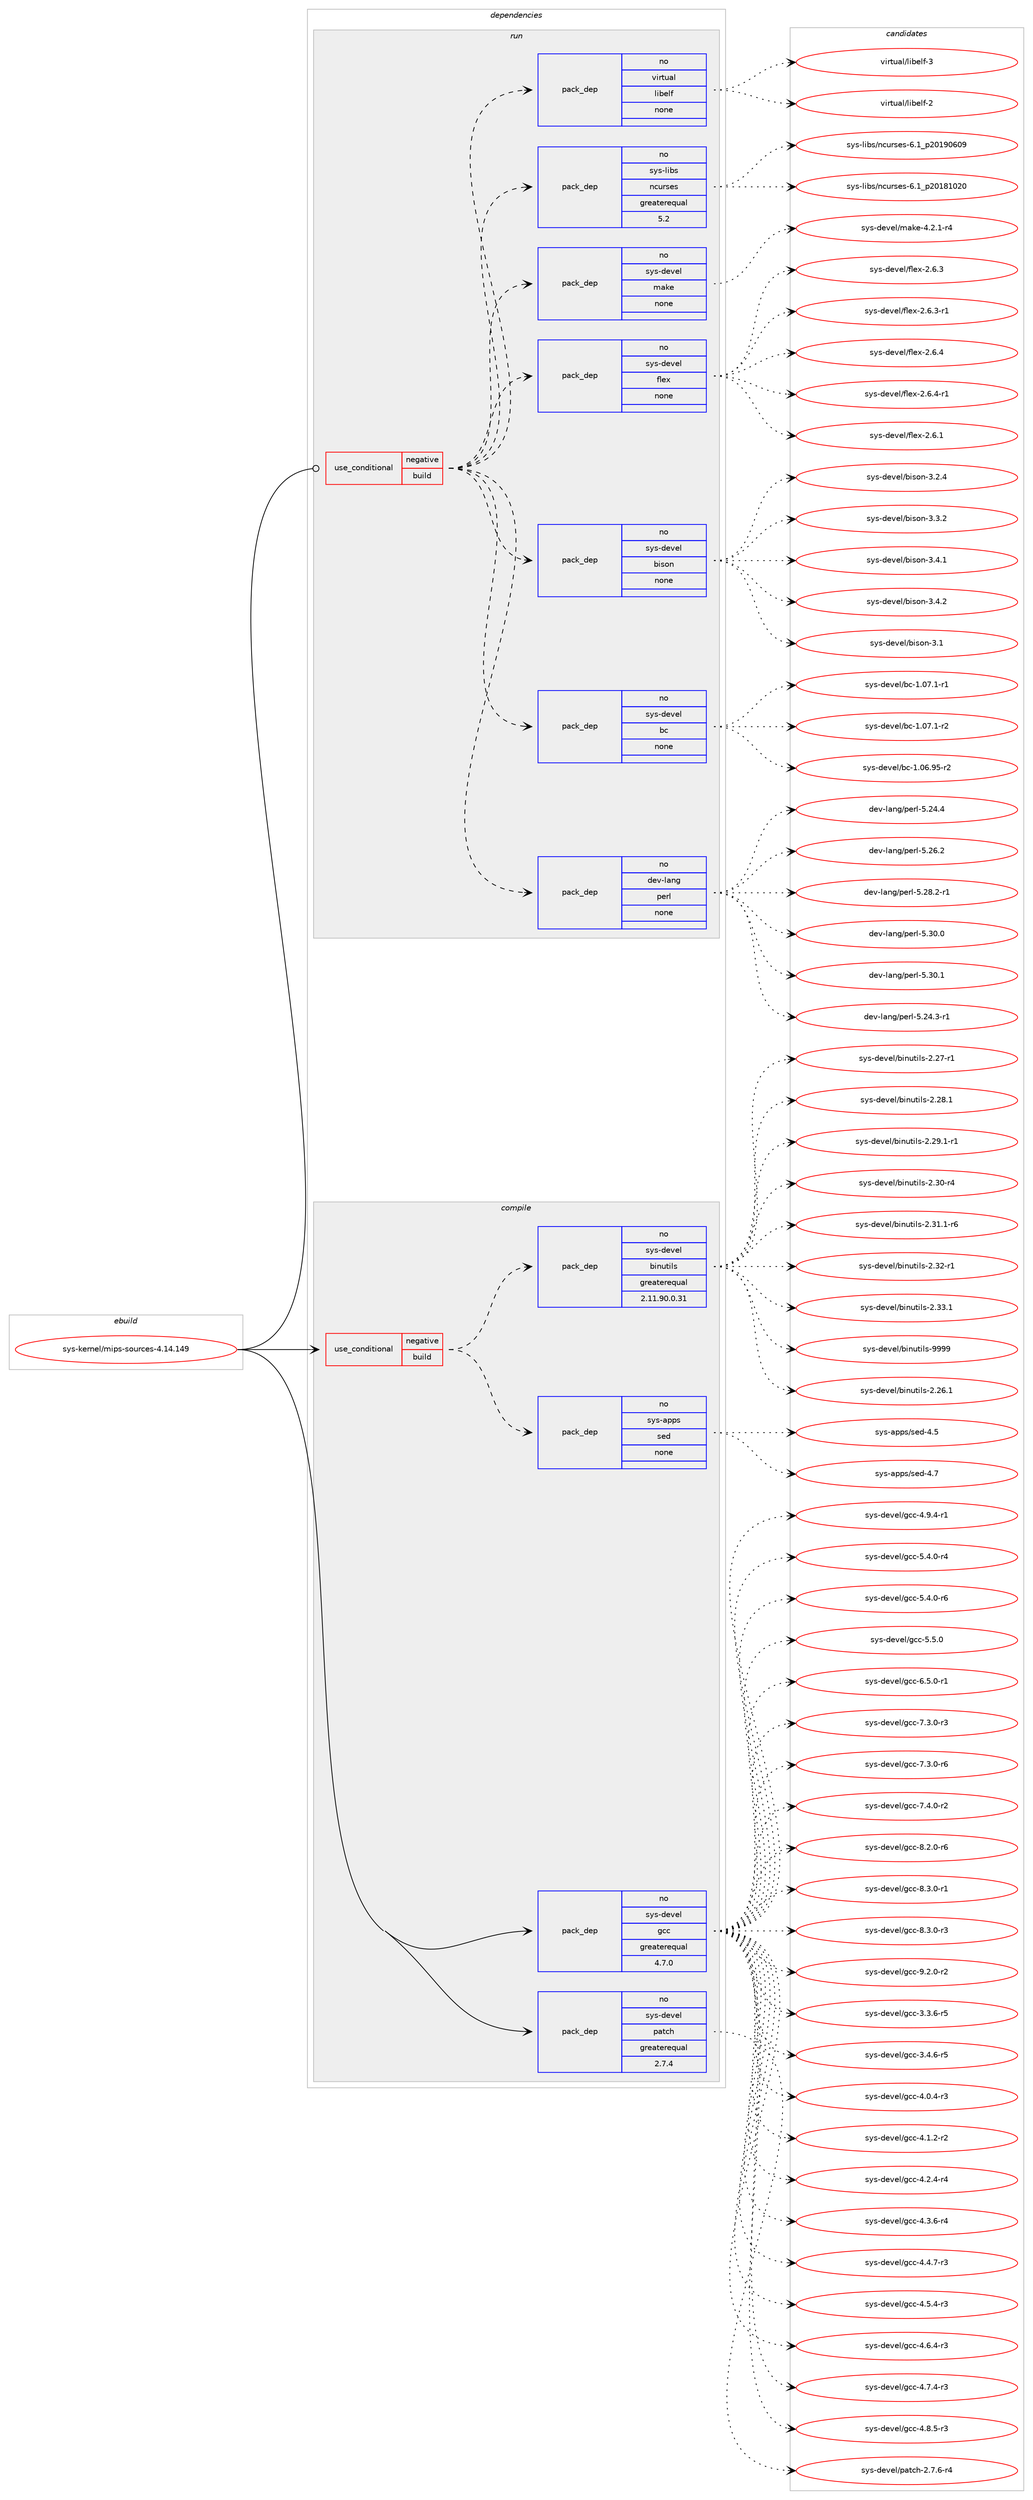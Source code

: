 digraph prolog {

# *************
# Graph options
# *************

newrank=true;
concentrate=true;
compound=true;
graph [rankdir=LR,fontname=Helvetica,fontsize=10,ranksep=1.5];#, ranksep=2.5, nodesep=0.2];
edge  [arrowhead=vee];
node  [fontname=Helvetica,fontsize=10];

# **********
# The ebuild
# **********

subgraph cluster_leftcol {
color=gray;
rank=same;
label=<<i>ebuild</i>>;
id [label="sys-kernel/mips-sources-4.14.149", color=red, width=4, href="../sys-kernel/mips-sources-4.14.149.svg"];
}

# ****************
# The dependencies
# ****************

subgraph cluster_midcol {
color=gray;
label=<<i>dependencies</i>>;
subgraph cluster_compile {
fillcolor="#eeeeee";
style=filled;
label=<<i>compile</i>>;
subgraph cond215113 {
dependency895604 [label=<<TABLE BORDER="0" CELLBORDER="1" CELLSPACING="0" CELLPADDING="4"><TR><TD ROWSPAN="3" CELLPADDING="10">use_conditional</TD></TR><TR><TD>negative</TD></TR><TR><TD>build</TD></TR></TABLE>>, shape=none, color=red];
subgraph pack664791 {
dependency895605 [label=<<TABLE BORDER="0" CELLBORDER="1" CELLSPACING="0" CELLPADDING="4" WIDTH="220"><TR><TD ROWSPAN="6" CELLPADDING="30">pack_dep</TD></TR><TR><TD WIDTH="110">no</TD></TR><TR><TD>sys-apps</TD></TR><TR><TD>sed</TD></TR><TR><TD>none</TD></TR><TR><TD></TD></TR></TABLE>>, shape=none, color=blue];
}
dependency895604:e -> dependency895605:w [weight=20,style="dashed",arrowhead="vee"];
subgraph pack664792 {
dependency895606 [label=<<TABLE BORDER="0" CELLBORDER="1" CELLSPACING="0" CELLPADDING="4" WIDTH="220"><TR><TD ROWSPAN="6" CELLPADDING="30">pack_dep</TD></TR><TR><TD WIDTH="110">no</TD></TR><TR><TD>sys-devel</TD></TR><TR><TD>binutils</TD></TR><TR><TD>greaterequal</TD></TR><TR><TD>2.11.90.0.31</TD></TR></TABLE>>, shape=none, color=blue];
}
dependency895604:e -> dependency895606:w [weight=20,style="dashed",arrowhead="vee"];
}
id:e -> dependency895604:w [weight=20,style="solid",arrowhead="vee"];
subgraph pack664793 {
dependency895607 [label=<<TABLE BORDER="0" CELLBORDER="1" CELLSPACING="0" CELLPADDING="4" WIDTH="220"><TR><TD ROWSPAN="6" CELLPADDING="30">pack_dep</TD></TR><TR><TD WIDTH="110">no</TD></TR><TR><TD>sys-devel</TD></TR><TR><TD>gcc</TD></TR><TR><TD>greaterequal</TD></TR><TR><TD>4.7.0</TD></TR></TABLE>>, shape=none, color=blue];
}
id:e -> dependency895607:w [weight=20,style="solid",arrowhead="vee"];
subgraph pack664794 {
dependency895608 [label=<<TABLE BORDER="0" CELLBORDER="1" CELLSPACING="0" CELLPADDING="4" WIDTH="220"><TR><TD ROWSPAN="6" CELLPADDING="30">pack_dep</TD></TR><TR><TD WIDTH="110">no</TD></TR><TR><TD>sys-devel</TD></TR><TR><TD>patch</TD></TR><TR><TD>greaterequal</TD></TR><TR><TD>2.7.4</TD></TR></TABLE>>, shape=none, color=blue];
}
id:e -> dependency895608:w [weight=20,style="solid",arrowhead="vee"];
}
subgraph cluster_compileandrun {
fillcolor="#eeeeee";
style=filled;
label=<<i>compile and run</i>>;
}
subgraph cluster_run {
fillcolor="#eeeeee";
style=filled;
label=<<i>run</i>>;
subgraph cond215114 {
dependency895609 [label=<<TABLE BORDER="0" CELLBORDER="1" CELLSPACING="0" CELLPADDING="4"><TR><TD ROWSPAN="3" CELLPADDING="10">use_conditional</TD></TR><TR><TD>negative</TD></TR><TR><TD>build</TD></TR></TABLE>>, shape=none, color=red];
subgraph pack664795 {
dependency895610 [label=<<TABLE BORDER="0" CELLBORDER="1" CELLSPACING="0" CELLPADDING="4" WIDTH="220"><TR><TD ROWSPAN="6" CELLPADDING="30">pack_dep</TD></TR><TR><TD WIDTH="110">no</TD></TR><TR><TD>dev-lang</TD></TR><TR><TD>perl</TD></TR><TR><TD>none</TD></TR><TR><TD></TD></TR></TABLE>>, shape=none, color=blue];
}
dependency895609:e -> dependency895610:w [weight=20,style="dashed",arrowhead="vee"];
subgraph pack664796 {
dependency895611 [label=<<TABLE BORDER="0" CELLBORDER="1" CELLSPACING="0" CELLPADDING="4" WIDTH="220"><TR><TD ROWSPAN="6" CELLPADDING="30">pack_dep</TD></TR><TR><TD WIDTH="110">no</TD></TR><TR><TD>sys-devel</TD></TR><TR><TD>bc</TD></TR><TR><TD>none</TD></TR><TR><TD></TD></TR></TABLE>>, shape=none, color=blue];
}
dependency895609:e -> dependency895611:w [weight=20,style="dashed",arrowhead="vee"];
subgraph pack664797 {
dependency895612 [label=<<TABLE BORDER="0" CELLBORDER="1" CELLSPACING="0" CELLPADDING="4" WIDTH="220"><TR><TD ROWSPAN="6" CELLPADDING="30">pack_dep</TD></TR><TR><TD WIDTH="110">no</TD></TR><TR><TD>sys-devel</TD></TR><TR><TD>bison</TD></TR><TR><TD>none</TD></TR><TR><TD></TD></TR></TABLE>>, shape=none, color=blue];
}
dependency895609:e -> dependency895612:w [weight=20,style="dashed",arrowhead="vee"];
subgraph pack664798 {
dependency895613 [label=<<TABLE BORDER="0" CELLBORDER="1" CELLSPACING="0" CELLPADDING="4" WIDTH="220"><TR><TD ROWSPAN="6" CELLPADDING="30">pack_dep</TD></TR><TR><TD WIDTH="110">no</TD></TR><TR><TD>sys-devel</TD></TR><TR><TD>flex</TD></TR><TR><TD>none</TD></TR><TR><TD></TD></TR></TABLE>>, shape=none, color=blue];
}
dependency895609:e -> dependency895613:w [weight=20,style="dashed",arrowhead="vee"];
subgraph pack664799 {
dependency895614 [label=<<TABLE BORDER="0" CELLBORDER="1" CELLSPACING="0" CELLPADDING="4" WIDTH="220"><TR><TD ROWSPAN="6" CELLPADDING="30">pack_dep</TD></TR><TR><TD WIDTH="110">no</TD></TR><TR><TD>sys-devel</TD></TR><TR><TD>make</TD></TR><TR><TD>none</TD></TR><TR><TD></TD></TR></TABLE>>, shape=none, color=blue];
}
dependency895609:e -> dependency895614:w [weight=20,style="dashed",arrowhead="vee"];
subgraph pack664800 {
dependency895615 [label=<<TABLE BORDER="0" CELLBORDER="1" CELLSPACING="0" CELLPADDING="4" WIDTH="220"><TR><TD ROWSPAN="6" CELLPADDING="30">pack_dep</TD></TR><TR><TD WIDTH="110">no</TD></TR><TR><TD>sys-libs</TD></TR><TR><TD>ncurses</TD></TR><TR><TD>greaterequal</TD></TR><TR><TD>5.2</TD></TR></TABLE>>, shape=none, color=blue];
}
dependency895609:e -> dependency895615:w [weight=20,style="dashed",arrowhead="vee"];
subgraph pack664801 {
dependency895616 [label=<<TABLE BORDER="0" CELLBORDER="1" CELLSPACING="0" CELLPADDING="4" WIDTH="220"><TR><TD ROWSPAN="6" CELLPADDING="30">pack_dep</TD></TR><TR><TD WIDTH="110">no</TD></TR><TR><TD>virtual</TD></TR><TR><TD>libelf</TD></TR><TR><TD>none</TD></TR><TR><TD></TD></TR></TABLE>>, shape=none, color=blue];
}
dependency895609:e -> dependency895616:w [weight=20,style="dashed",arrowhead="vee"];
}
id:e -> dependency895609:w [weight=20,style="solid",arrowhead="odot"];
}
}

# **************
# The candidates
# **************

subgraph cluster_choices {
rank=same;
color=gray;
label=<<i>candidates</i>>;

subgraph choice664791 {
color=black;
nodesep=1;
choice11512111545971121121154711510110045524653 [label="sys-apps/sed-4.5", color=red, width=4,href="../sys-apps/sed-4.5.svg"];
choice11512111545971121121154711510110045524655 [label="sys-apps/sed-4.7", color=red, width=4,href="../sys-apps/sed-4.7.svg"];
dependency895605:e -> choice11512111545971121121154711510110045524653:w [style=dotted,weight="100"];
dependency895605:e -> choice11512111545971121121154711510110045524655:w [style=dotted,weight="100"];
}
subgraph choice664792 {
color=black;
nodesep=1;
choice11512111545100101118101108479810511011711610510811545504650544649 [label="sys-devel/binutils-2.26.1", color=red, width=4,href="../sys-devel/binutils-2.26.1.svg"];
choice11512111545100101118101108479810511011711610510811545504650554511449 [label="sys-devel/binutils-2.27-r1", color=red, width=4,href="../sys-devel/binutils-2.27-r1.svg"];
choice11512111545100101118101108479810511011711610510811545504650564649 [label="sys-devel/binutils-2.28.1", color=red, width=4,href="../sys-devel/binutils-2.28.1.svg"];
choice115121115451001011181011084798105110117116105108115455046505746494511449 [label="sys-devel/binutils-2.29.1-r1", color=red, width=4,href="../sys-devel/binutils-2.29.1-r1.svg"];
choice11512111545100101118101108479810511011711610510811545504651484511452 [label="sys-devel/binutils-2.30-r4", color=red, width=4,href="../sys-devel/binutils-2.30-r4.svg"];
choice115121115451001011181011084798105110117116105108115455046514946494511454 [label="sys-devel/binutils-2.31.1-r6", color=red, width=4,href="../sys-devel/binutils-2.31.1-r6.svg"];
choice11512111545100101118101108479810511011711610510811545504651504511449 [label="sys-devel/binutils-2.32-r1", color=red, width=4,href="../sys-devel/binutils-2.32-r1.svg"];
choice11512111545100101118101108479810511011711610510811545504651514649 [label="sys-devel/binutils-2.33.1", color=red, width=4,href="../sys-devel/binutils-2.33.1.svg"];
choice1151211154510010111810110847981051101171161051081154557575757 [label="sys-devel/binutils-9999", color=red, width=4,href="../sys-devel/binutils-9999.svg"];
dependency895606:e -> choice11512111545100101118101108479810511011711610510811545504650544649:w [style=dotted,weight="100"];
dependency895606:e -> choice11512111545100101118101108479810511011711610510811545504650554511449:w [style=dotted,weight="100"];
dependency895606:e -> choice11512111545100101118101108479810511011711610510811545504650564649:w [style=dotted,weight="100"];
dependency895606:e -> choice115121115451001011181011084798105110117116105108115455046505746494511449:w [style=dotted,weight="100"];
dependency895606:e -> choice11512111545100101118101108479810511011711610510811545504651484511452:w [style=dotted,weight="100"];
dependency895606:e -> choice115121115451001011181011084798105110117116105108115455046514946494511454:w [style=dotted,weight="100"];
dependency895606:e -> choice11512111545100101118101108479810511011711610510811545504651504511449:w [style=dotted,weight="100"];
dependency895606:e -> choice11512111545100101118101108479810511011711610510811545504651514649:w [style=dotted,weight="100"];
dependency895606:e -> choice1151211154510010111810110847981051101171161051081154557575757:w [style=dotted,weight="100"];
}
subgraph choice664793 {
color=black;
nodesep=1;
choice115121115451001011181011084710399994551465146544511453 [label="sys-devel/gcc-3.3.6-r5", color=red, width=4,href="../sys-devel/gcc-3.3.6-r5.svg"];
choice115121115451001011181011084710399994551465246544511453 [label="sys-devel/gcc-3.4.6-r5", color=red, width=4,href="../sys-devel/gcc-3.4.6-r5.svg"];
choice115121115451001011181011084710399994552464846524511451 [label="sys-devel/gcc-4.0.4-r3", color=red, width=4,href="../sys-devel/gcc-4.0.4-r3.svg"];
choice115121115451001011181011084710399994552464946504511450 [label="sys-devel/gcc-4.1.2-r2", color=red, width=4,href="../sys-devel/gcc-4.1.2-r2.svg"];
choice115121115451001011181011084710399994552465046524511452 [label="sys-devel/gcc-4.2.4-r4", color=red, width=4,href="../sys-devel/gcc-4.2.4-r4.svg"];
choice115121115451001011181011084710399994552465146544511452 [label="sys-devel/gcc-4.3.6-r4", color=red, width=4,href="../sys-devel/gcc-4.3.6-r4.svg"];
choice115121115451001011181011084710399994552465246554511451 [label="sys-devel/gcc-4.4.7-r3", color=red, width=4,href="../sys-devel/gcc-4.4.7-r3.svg"];
choice115121115451001011181011084710399994552465346524511451 [label="sys-devel/gcc-4.5.4-r3", color=red, width=4,href="../sys-devel/gcc-4.5.4-r3.svg"];
choice115121115451001011181011084710399994552465446524511451 [label="sys-devel/gcc-4.6.4-r3", color=red, width=4,href="../sys-devel/gcc-4.6.4-r3.svg"];
choice115121115451001011181011084710399994552465546524511451 [label="sys-devel/gcc-4.7.4-r3", color=red, width=4,href="../sys-devel/gcc-4.7.4-r3.svg"];
choice115121115451001011181011084710399994552465646534511451 [label="sys-devel/gcc-4.8.5-r3", color=red, width=4,href="../sys-devel/gcc-4.8.5-r3.svg"];
choice115121115451001011181011084710399994552465746524511449 [label="sys-devel/gcc-4.9.4-r1", color=red, width=4,href="../sys-devel/gcc-4.9.4-r1.svg"];
choice115121115451001011181011084710399994553465246484511452 [label="sys-devel/gcc-5.4.0-r4", color=red, width=4,href="../sys-devel/gcc-5.4.0-r4.svg"];
choice115121115451001011181011084710399994553465246484511454 [label="sys-devel/gcc-5.4.0-r6", color=red, width=4,href="../sys-devel/gcc-5.4.0-r6.svg"];
choice11512111545100101118101108471039999455346534648 [label="sys-devel/gcc-5.5.0", color=red, width=4,href="../sys-devel/gcc-5.5.0.svg"];
choice115121115451001011181011084710399994554465346484511449 [label="sys-devel/gcc-6.5.0-r1", color=red, width=4,href="../sys-devel/gcc-6.5.0-r1.svg"];
choice115121115451001011181011084710399994555465146484511451 [label="sys-devel/gcc-7.3.0-r3", color=red, width=4,href="../sys-devel/gcc-7.3.0-r3.svg"];
choice115121115451001011181011084710399994555465146484511454 [label="sys-devel/gcc-7.3.0-r6", color=red, width=4,href="../sys-devel/gcc-7.3.0-r6.svg"];
choice115121115451001011181011084710399994555465246484511450 [label="sys-devel/gcc-7.4.0-r2", color=red, width=4,href="../sys-devel/gcc-7.4.0-r2.svg"];
choice115121115451001011181011084710399994556465046484511454 [label="sys-devel/gcc-8.2.0-r6", color=red, width=4,href="../sys-devel/gcc-8.2.0-r6.svg"];
choice115121115451001011181011084710399994556465146484511449 [label="sys-devel/gcc-8.3.0-r1", color=red, width=4,href="../sys-devel/gcc-8.3.0-r1.svg"];
choice115121115451001011181011084710399994556465146484511451 [label="sys-devel/gcc-8.3.0-r3", color=red, width=4,href="../sys-devel/gcc-8.3.0-r3.svg"];
choice115121115451001011181011084710399994557465046484511450 [label="sys-devel/gcc-9.2.0-r2", color=red, width=4,href="../sys-devel/gcc-9.2.0-r2.svg"];
dependency895607:e -> choice115121115451001011181011084710399994551465146544511453:w [style=dotted,weight="100"];
dependency895607:e -> choice115121115451001011181011084710399994551465246544511453:w [style=dotted,weight="100"];
dependency895607:e -> choice115121115451001011181011084710399994552464846524511451:w [style=dotted,weight="100"];
dependency895607:e -> choice115121115451001011181011084710399994552464946504511450:w [style=dotted,weight="100"];
dependency895607:e -> choice115121115451001011181011084710399994552465046524511452:w [style=dotted,weight="100"];
dependency895607:e -> choice115121115451001011181011084710399994552465146544511452:w [style=dotted,weight="100"];
dependency895607:e -> choice115121115451001011181011084710399994552465246554511451:w [style=dotted,weight="100"];
dependency895607:e -> choice115121115451001011181011084710399994552465346524511451:w [style=dotted,weight="100"];
dependency895607:e -> choice115121115451001011181011084710399994552465446524511451:w [style=dotted,weight="100"];
dependency895607:e -> choice115121115451001011181011084710399994552465546524511451:w [style=dotted,weight="100"];
dependency895607:e -> choice115121115451001011181011084710399994552465646534511451:w [style=dotted,weight="100"];
dependency895607:e -> choice115121115451001011181011084710399994552465746524511449:w [style=dotted,weight="100"];
dependency895607:e -> choice115121115451001011181011084710399994553465246484511452:w [style=dotted,weight="100"];
dependency895607:e -> choice115121115451001011181011084710399994553465246484511454:w [style=dotted,weight="100"];
dependency895607:e -> choice11512111545100101118101108471039999455346534648:w [style=dotted,weight="100"];
dependency895607:e -> choice115121115451001011181011084710399994554465346484511449:w [style=dotted,weight="100"];
dependency895607:e -> choice115121115451001011181011084710399994555465146484511451:w [style=dotted,weight="100"];
dependency895607:e -> choice115121115451001011181011084710399994555465146484511454:w [style=dotted,weight="100"];
dependency895607:e -> choice115121115451001011181011084710399994555465246484511450:w [style=dotted,weight="100"];
dependency895607:e -> choice115121115451001011181011084710399994556465046484511454:w [style=dotted,weight="100"];
dependency895607:e -> choice115121115451001011181011084710399994556465146484511449:w [style=dotted,weight="100"];
dependency895607:e -> choice115121115451001011181011084710399994556465146484511451:w [style=dotted,weight="100"];
dependency895607:e -> choice115121115451001011181011084710399994557465046484511450:w [style=dotted,weight="100"];
}
subgraph choice664794 {
color=black;
nodesep=1;
choice115121115451001011181011084711297116991044550465546544511452 [label="sys-devel/patch-2.7.6-r4", color=red, width=4,href="../sys-devel/patch-2.7.6-r4.svg"];
dependency895608:e -> choice115121115451001011181011084711297116991044550465546544511452:w [style=dotted,weight="100"];
}
subgraph choice664795 {
color=black;
nodesep=1;
choice100101118451089711010347112101114108455346505246514511449 [label="dev-lang/perl-5.24.3-r1", color=red, width=4,href="../dev-lang/perl-5.24.3-r1.svg"];
choice10010111845108971101034711210111410845534650524652 [label="dev-lang/perl-5.24.4", color=red, width=4,href="../dev-lang/perl-5.24.4.svg"];
choice10010111845108971101034711210111410845534650544650 [label="dev-lang/perl-5.26.2", color=red, width=4,href="../dev-lang/perl-5.26.2.svg"];
choice100101118451089711010347112101114108455346505646504511449 [label="dev-lang/perl-5.28.2-r1", color=red, width=4,href="../dev-lang/perl-5.28.2-r1.svg"];
choice10010111845108971101034711210111410845534651484648 [label="dev-lang/perl-5.30.0", color=red, width=4,href="../dev-lang/perl-5.30.0.svg"];
choice10010111845108971101034711210111410845534651484649 [label="dev-lang/perl-5.30.1", color=red, width=4,href="../dev-lang/perl-5.30.1.svg"];
dependency895610:e -> choice100101118451089711010347112101114108455346505246514511449:w [style=dotted,weight="100"];
dependency895610:e -> choice10010111845108971101034711210111410845534650524652:w [style=dotted,weight="100"];
dependency895610:e -> choice10010111845108971101034711210111410845534650544650:w [style=dotted,weight="100"];
dependency895610:e -> choice100101118451089711010347112101114108455346505646504511449:w [style=dotted,weight="100"];
dependency895610:e -> choice10010111845108971101034711210111410845534651484648:w [style=dotted,weight="100"];
dependency895610:e -> choice10010111845108971101034711210111410845534651484649:w [style=dotted,weight="100"];
}
subgraph choice664796 {
color=black;
nodesep=1;
choice1151211154510010111810110847989945494648544657534511450 [label="sys-devel/bc-1.06.95-r2", color=red, width=4,href="../sys-devel/bc-1.06.95-r2.svg"];
choice11512111545100101118101108479899454946485546494511449 [label="sys-devel/bc-1.07.1-r1", color=red, width=4,href="../sys-devel/bc-1.07.1-r1.svg"];
choice11512111545100101118101108479899454946485546494511450 [label="sys-devel/bc-1.07.1-r2", color=red, width=4,href="../sys-devel/bc-1.07.1-r2.svg"];
dependency895611:e -> choice1151211154510010111810110847989945494648544657534511450:w [style=dotted,weight="100"];
dependency895611:e -> choice11512111545100101118101108479899454946485546494511449:w [style=dotted,weight="100"];
dependency895611:e -> choice11512111545100101118101108479899454946485546494511450:w [style=dotted,weight="100"];
}
subgraph choice664797 {
color=black;
nodesep=1;
choice11512111545100101118101108479810511511111045514649 [label="sys-devel/bison-3.1", color=red, width=4,href="../sys-devel/bison-3.1.svg"];
choice115121115451001011181011084798105115111110455146504652 [label="sys-devel/bison-3.2.4", color=red, width=4,href="../sys-devel/bison-3.2.4.svg"];
choice115121115451001011181011084798105115111110455146514650 [label="sys-devel/bison-3.3.2", color=red, width=4,href="../sys-devel/bison-3.3.2.svg"];
choice115121115451001011181011084798105115111110455146524649 [label="sys-devel/bison-3.4.1", color=red, width=4,href="../sys-devel/bison-3.4.1.svg"];
choice115121115451001011181011084798105115111110455146524650 [label="sys-devel/bison-3.4.2", color=red, width=4,href="../sys-devel/bison-3.4.2.svg"];
dependency895612:e -> choice11512111545100101118101108479810511511111045514649:w [style=dotted,weight="100"];
dependency895612:e -> choice115121115451001011181011084798105115111110455146504652:w [style=dotted,weight="100"];
dependency895612:e -> choice115121115451001011181011084798105115111110455146514650:w [style=dotted,weight="100"];
dependency895612:e -> choice115121115451001011181011084798105115111110455146524649:w [style=dotted,weight="100"];
dependency895612:e -> choice115121115451001011181011084798105115111110455146524650:w [style=dotted,weight="100"];
}
subgraph choice664798 {
color=black;
nodesep=1;
choice1151211154510010111810110847102108101120455046544649 [label="sys-devel/flex-2.6.1", color=red, width=4,href="../sys-devel/flex-2.6.1.svg"];
choice1151211154510010111810110847102108101120455046544651 [label="sys-devel/flex-2.6.3", color=red, width=4,href="../sys-devel/flex-2.6.3.svg"];
choice11512111545100101118101108471021081011204550465446514511449 [label="sys-devel/flex-2.6.3-r1", color=red, width=4,href="../sys-devel/flex-2.6.3-r1.svg"];
choice1151211154510010111810110847102108101120455046544652 [label="sys-devel/flex-2.6.4", color=red, width=4,href="../sys-devel/flex-2.6.4.svg"];
choice11512111545100101118101108471021081011204550465446524511449 [label="sys-devel/flex-2.6.4-r1", color=red, width=4,href="../sys-devel/flex-2.6.4-r1.svg"];
dependency895613:e -> choice1151211154510010111810110847102108101120455046544649:w [style=dotted,weight="100"];
dependency895613:e -> choice1151211154510010111810110847102108101120455046544651:w [style=dotted,weight="100"];
dependency895613:e -> choice11512111545100101118101108471021081011204550465446514511449:w [style=dotted,weight="100"];
dependency895613:e -> choice1151211154510010111810110847102108101120455046544652:w [style=dotted,weight="100"];
dependency895613:e -> choice11512111545100101118101108471021081011204550465446524511449:w [style=dotted,weight="100"];
}
subgraph choice664799 {
color=black;
nodesep=1;
choice1151211154510010111810110847109971071014552465046494511452 [label="sys-devel/make-4.2.1-r4", color=red, width=4,href="../sys-devel/make-4.2.1-r4.svg"];
dependency895614:e -> choice1151211154510010111810110847109971071014552465046494511452:w [style=dotted,weight="100"];
}
subgraph choice664800 {
color=black;
nodesep=1;
choice1151211154510810598115471109911711411510111545544649951125048495649485048 [label="sys-libs/ncurses-6.1_p20181020", color=red, width=4,href="../sys-libs/ncurses-6.1_p20181020.svg"];
choice1151211154510810598115471109911711411510111545544649951125048495748544857 [label="sys-libs/ncurses-6.1_p20190609", color=red, width=4,href="../sys-libs/ncurses-6.1_p20190609.svg"];
dependency895615:e -> choice1151211154510810598115471109911711411510111545544649951125048495649485048:w [style=dotted,weight="100"];
dependency895615:e -> choice1151211154510810598115471109911711411510111545544649951125048495748544857:w [style=dotted,weight="100"];
}
subgraph choice664801 {
color=black;
nodesep=1;
choice1181051141161179710847108105981011081024550 [label="virtual/libelf-2", color=red, width=4,href="../virtual/libelf-2.svg"];
choice1181051141161179710847108105981011081024551 [label="virtual/libelf-3", color=red, width=4,href="../virtual/libelf-3.svg"];
dependency895616:e -> choice1181051141161179710847108105981011081024550:w [style=dotted,weight="100"];
dependency895616:e -> choice1181051141161179710847108105981011081024551:w [style=dotted,weight="100"];
}
}

}

